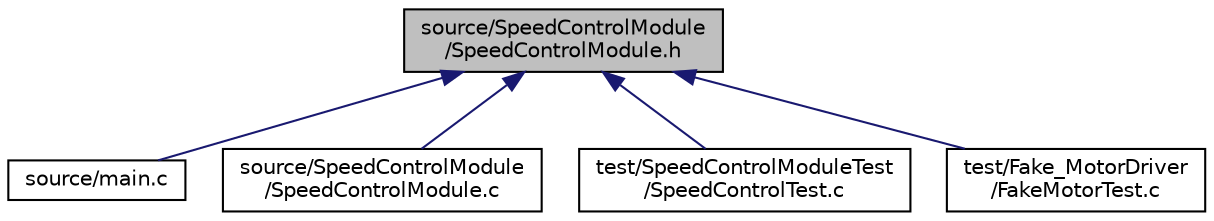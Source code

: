 digraph "source/SpeedControlModule/SpeedControlModule.h"
{
 // LATEX_PDF_SIZE
  edge [fontname="Helvetica",fontsize="10",labelfontname="Helvetica",labelfontsize="10"];
  node [fontname="Helvetica",fontsize="10",shape=record];
  Node1 [label="source/SpeedControlModule\l/SpeedControlModule.h",height=0.2,width=0.4,color="black", fillcolor="grey75", style="filled", fontcolor="black",tooltip=" "];
  Node1 -> Node2 [dir="back",color="midnightblue",fontsize="10",style="solid"];
  Node2 [label="source/main.c",height=0.2,width=0.4,color="black", fillcolor="white", style="filled",URL="$main_8c.html",tooltip=" "];
  Node1 -> Node3 [dir="back",color="midnightblue",fontsize="10",style="solid"];
  Node3 [label="source/SpeedControlModule\l/SpeedControlModule.c",height=0.2,width=0.4,color="black", fillcolor="white", style="filled",URL="$SpeedControlModule_8c.html",tooltip="File containing the implementaion of Speed Control module."];
  Node1 -> Node4 [dir="back",color="midnightblue",fontsize="10",style="solid"];
  Node4 [label="test/SpeedControlModuleTest\l/SpeedControlTest.c",height=0.2,width=0.4,color="black", fillcolor="white", style="filled",URL="$SpeedControlTest_8c.html",tooltip=" "];
  Node1 -> Node5 [dir="back",color="midnightblue",fontsize="10",style="solid"];
  Node5 [label="test/Fake_MotorDriver\l/FakeMotorTest.c",height=0.2,width=0.4,color="black", fillcolor="white", style="filled",URL="$FakeMotorTest_8c.html",tooltip=" "];
}
